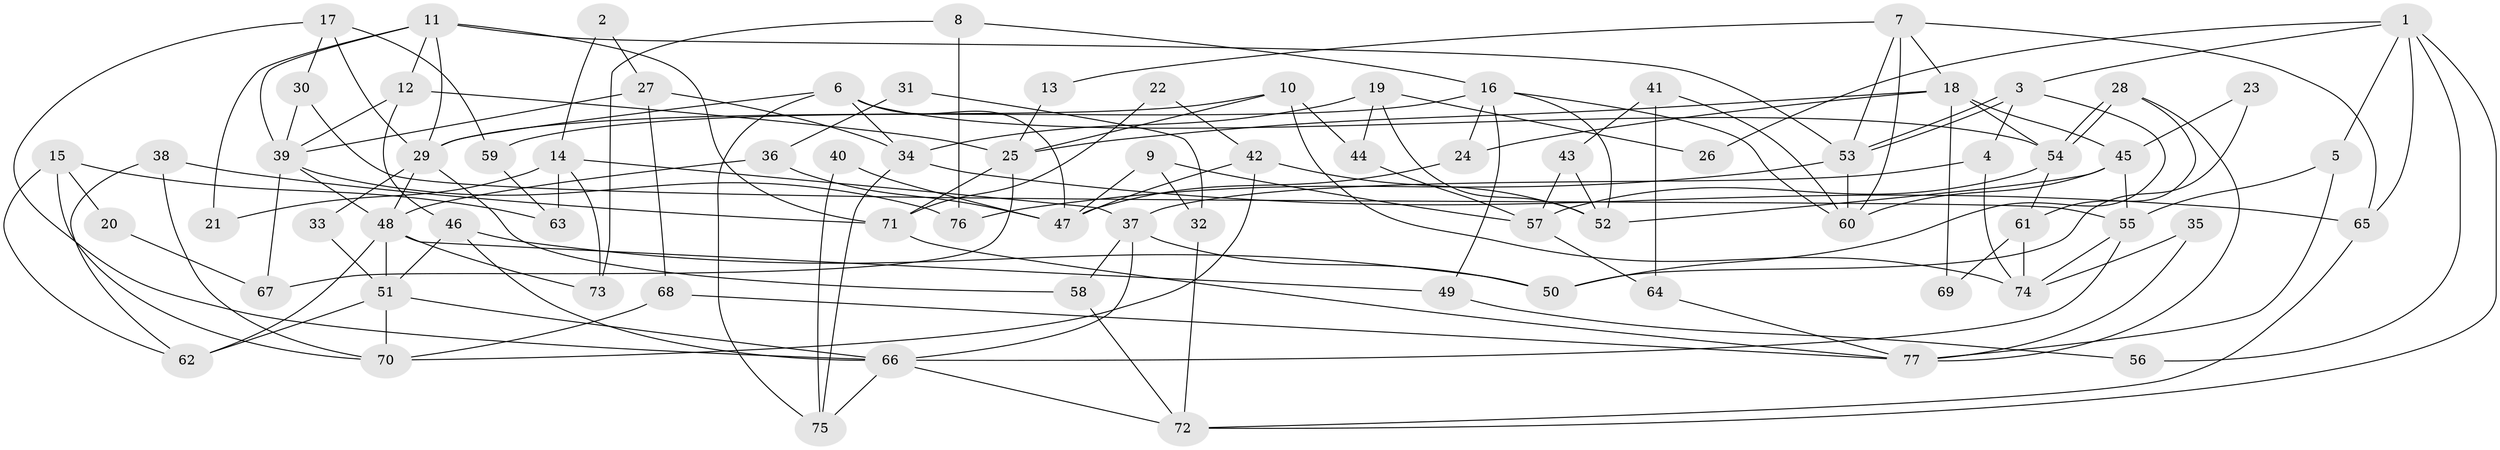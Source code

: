 // coarse degree distribution, {5: 0.22580645161290322, 7: 0.12903225806451613, 8: 0.12903225806451613, 12: 0.03225806451612903, 2: 0.03225806451612903, 6: 0.12903225806451613, 4: 0.12903225806451613, 3: 0.12903225806451613, 10: 0.03225806451612903, 9: 0.03225806451612903}
// Generated by graph-tools (version 1.1) at 2025/36/03/04/25 23:36:59]
// undirected, 77 vertices, 154 edges
graph export_dot {
  node [color=gray90,style=filled];
  1;
  2;
  3;
  4;
  5;
  6;
  7;
  8;
  9;
  10;
  11;
  12;
  13;
  14;
  15;
  16;
  17;
  18;
  19;
  20;
  21;
  22;
  23;
  24;
  25;
  26;
  27;
  28;
  29;
  30;
  31;
  32;
  33;
  34;
  35;
  36;
  37;
  38;
  39;
  40;
  41;
  42;
  43;
  44;
  45;
  46;
  47;
  48;
  49;
  50;
  51;
  52;
  53;
  54;
  55;
  56;
  57;
  58;
  59;
  60;
  61;
  62;
  63;
  64;
  65;
  66;
  67;
  68;
  69;
  70;
  71;
  72;
  73;
  74;
  75;
  76;
  77;
  1 -- 72;
  1 -- 65;
  1 -- 3;
  1 -- 5;
  1 -- 26;
  1 -- 56;
  2 -- 27;
  2 -- 14;
  3 -- 53;
  3 -- 53;
  3 -- 4;
  3 -- 50;
  4 -- 74;
  4 -- 37;
  5 -- 77;
  5 -- 55;
  6 -- 29;
  6 -- 47;
  6 -- 34;
  6 -- 54;
  6 -- 75;
  7 -- 60;
  7 -- 65;
  7 -- 13;
  7 -- 18;
  7 -- 53;
  8 -- 16;
  8 -- 76;
  8 -- 73;
  9 -- 57;
  9 -- 47;
  9 -- 32;
  10 -- 25;
  10 -- 29;
  10 -- 44;
  10 -- 74;
  11 -- 29;
  11 -- 53;
  11 -- 12;
  11 -- 21;
  11 -- 39;
  11 -- 71;
  12 -- 46;
  12 -- 25;
  12 -- 39;
  13 -- 25;
  14 -- 37;
  14 -- 63;
  14 -- 21;
  14 -- 73;
  15 -- 70;
  15 -- 62;
  15 -- 20;
  15 -- 63;
  16 -- 52;
  16 -- 60;
  16 -- 24;
  16 -- 49;
  16 -- 59;
  17 -- 66;
  17 -- 30;
  17 -- 29;
  17 -- 59;
  18 -- 54;
  18 -- 24;
  18 -- 25;
  18 -- 45;
  18 -- 69;
  19 -- 44;
  19 -- 34;
  19 -- 26;
  19 -- 52;
  20 -- 67;
  22 -- 71;
  22 -- 42;
  23 -- 50;
  23 -- 45;
  24 -- 47;
  25 -- 67;
  25 -- 71;
  27 -- 39;
  27 -- 68;
  27 -- 34;
  28 -- 54;
  28 -- 54;
  28 -- 61;
  28 -- 77;
  29 -- 48;
  29 -- 33;
  29 -- 58;
  30 -- 39;
  30 -- 55;
  31 -- 36;
  31 -- 32;
  32 -- 72;
  33 -- 51;
  34 -- 65;
  34 -- 75;
  35 -- 74;
  35 -- 77;
  36 -- 47;
  36 -- 48;
  37 -- 66;
  37 -- 50;
  37 -- 58;
  38 -- 71;
  38 -- 62;
  38 -- 70;
  39 -- 48;
  39 -- 67;
  39 -- 76;
  40 -- 75;
  40 -- 47;
  41 -- 60;
  41 -- 64;
  41 -- 43;
  42 -- 52;
  42 -- 70;
  42 -- 47;
  43 -- 52;
  43 -- 57;
  44 -- 57;
  45 -- 55;
  45 -- 52;
  45 -- 60;
  46 -- 51;
  46 -- 50;
  46 -- 66;
  48 -- 73;
  48 -- 49;
  48 -- 51;
  48 -- 62;
  49 -- 56;
  51 -- 66;
  51 -- 62;
  51 -- 70;
  53 -- 60;
  53 -- 76;
  54 -- 57;
  54 -- 61;
  55 -- 66;
  55 -- 74;
  57 -- 64;
  58 -- 72;
  59 -- 63;
  61 -- 74;
  61 -- 69;
  64 -- 77;
  65 -- 72;
  66 -- 75;
  66 -- 72;
  68 -- 70;
  68 -- 77;
  71 -- 77;
}
